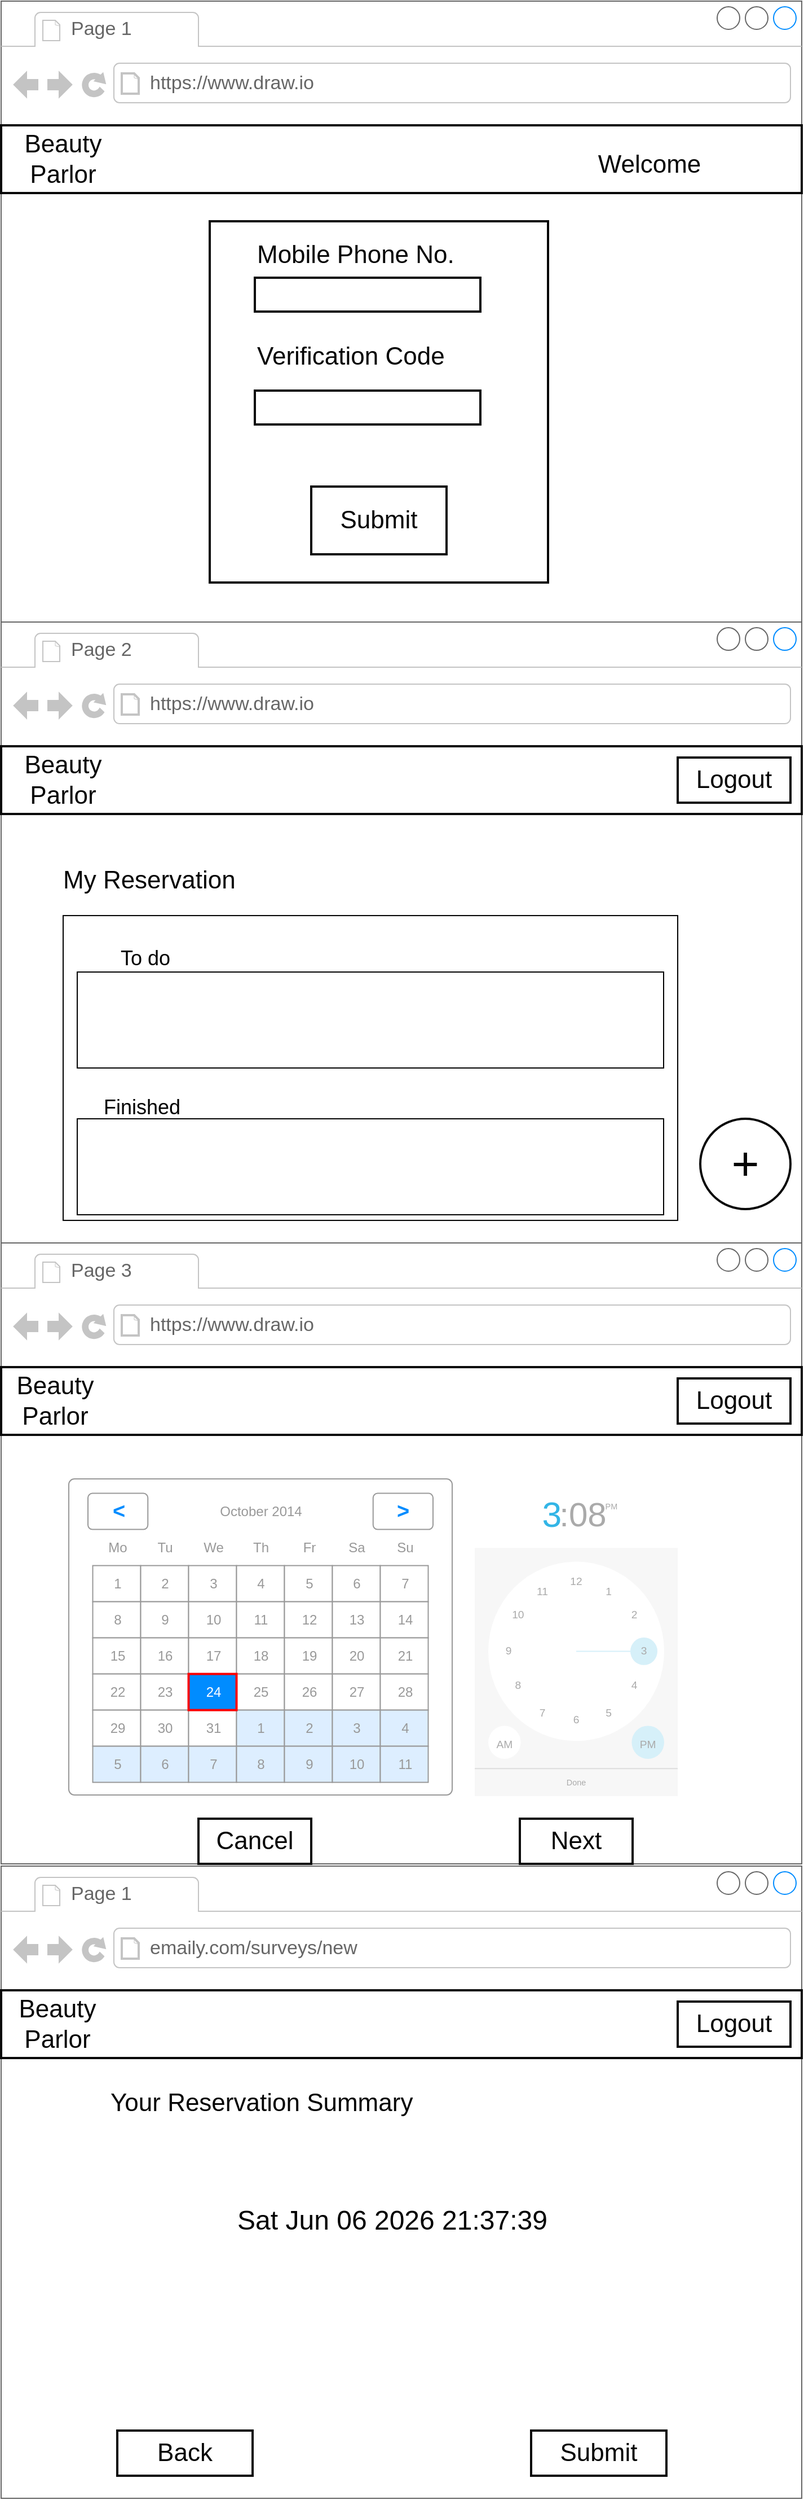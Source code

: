 <mxfile type="github" version="10.6.8"><diagram id="YGaYaiumgx0o_J-StWaK" name="Page-1"><mxGraphModel grid="1" dx="1169" dy="679" gridSize="10" guides="1" tooltips="1" connect="1" arrows="1" fold="1" page="1" pageScale="1" pageWidth="850" pageHeight="1100" math="0" shadow="0"><root><mxCell id="0"/><mxCell id="1" parent="0"/><mxCell id="_dM1EyocjRBQdSOQHi9r-1" value="" style="strokeWidth=1;shadow=0;dashed=0;align=center;html=1;shape=mxgraph.mockup.containers.browserWindow;rSize=0;fillColor=#ffffff;strokeColor=#666666;mainText=,;recursiveResize=0;rounded=0;fontSize=22;fontColor=#050505;" parent="1" vertex="1"><mxGeometry as="geometry" x="160" y="670.029" width="710" height="550"/></mxCell><mxCell id="_dM1EyocjRBQdSOQHi9r-2" value="Page 2" style="strokeWidth=1;shadow=0;dashed=0;align=center;html=1;shape=mxgraph.mockup.containers.anchor;fontSize=17;fontColor=#666666;align=left;" parent="_dM1EyocjRBQdSOQHi9r-1" vertex="1"><mxGeometry as="geometry" x="60" y="12" width="110" height="26"/></mxCell><mxCell id="_dM1EyocjRBQdSOQHi9r-3" value="https://www.draw.io" style="strokeWidth=1;shadow=0;dashed=0;align=center;html=1;shape=mxgraph.mockup.containers.anchor;rSize=0;fontSize=17;fontColor=#666666;align=left;" parent="_dM1EyocjRBQdSOQHi9r-1" vertex="1"><mxGeometry as="geometry" x="130" y="60" width="250" height="26"/></mxCell><mxCell id="_dM1EyocjRBQdSOQHi9r-4" value="My Reservation&lt;br&gt;" style="text;html=1;strokeColor=none;fillColor=none;align=left;verticalAlign=middle;whiteSpace=wrap;rounded=0;shadow=0;labelBackgroundColor=none;fontSize=22;fontColor=#050505;" parent="_dM1EyocjRBQdSOQHi9r-1" vertex="1"><mxGeometry as="geometry" x="52.5" y="219" width="175" height="20"/></mxCell><mxCell id="_dM1EyocjRBQdSOQHi9r-5" value="+" style="ellipse;whiteSpace=wrap;html=1;aspect=fixed;rounded=0;shadow=0;strokeColor=#080808;strokeWidth=2;fillColor=none;fontSize=42;fontColor=#050505;align=center;" parent="_dM1EyocjRBQdSOQHi9r-1" vertex="1"><mxGeometry as="geometry" x="620" y="440" width="80" height="80"/></mxCell><mxCell id="_dM1EyocjRBQdSOQHi9r-6" value="" style="rounded=0;whiteSpace=wrap;html=1;" parent="_dM1EyocjRBQdSOQHi9r-1" vertex="1"><mxGeometry as="geometry" x="55" y="260" width="545" height="270"/></mxCell><mxCell id="_dM1EyocjRBQdSOQHi9r-7" value="" style="rounded=0;whiteSpace=wrap;html=1;" parent="_dM1EyocjRBQdSOQHi9r-1" vertex="1"><mxGeometry as="geometry" x="67.5" y="310" width="520" height="85"/></mxCell><mxCell id="_dM1EyocjRBQdSOQHi9r-8" value="&lt;font style=&quot;font-size: 18px&quot;&gt;To do&lt;/font&gt;&lt;br&gt;" style="text;html=1;strokeColor=none;fillColor=none;align=center;verticalAlign=middle;whiteSpace=wrap;rounded=0;" parent="_dM1EyocjRBQdSOQHi9r-1" vertex="1"><mxGeometry as="geometry" x="67.5" y="287.5" width="120" height="20"/></mxCell><mxCell id="_dM1EyocjRBQdSOQHi9r-9" value="&lt;font style=&quot;font-size: 18px&quot;&gt;Finished&lt;/font&gt;&lt;br&gt;" style="text;html=1;strokeColor=none;fillColor=none;align=center;verticalAlign=middle;whiteSpace=wrap;rounded=0;" parent="_dM1EyocjRBQdSOQHi9r-1" vertex="1"><mxGeometry as="geometry" x="65" y="420" width="120" height="20"/></mxCell><mxCell id="_dM1EyocjRBQdSOQHi9r-10" value="" style="rounded=0;whiteSpace=wrap;html=1;" parent="_dM1EyocjRBQdSOQHi9r-1" vertex="1"><mxGeometry as="geometry" x="67.5" y="440" width="520" height="85"/></mxCell><mxCell id="_dM1EyocjRBQdSOQHi9r-11" value="" style="strokeWidth=1;shadow=0;dashed=0;align=center;html=1;shape=mxgraph.mockup.containers.browserWindow;rSize=0;fillColor=#ffffff;strokeColor=#666666;mainText=,;recursiveResize=0;rounded=0;fontSize=22;fontColor=#050505;" parent="1" vertex="1"><mxGeometry as="geometry" x="160" y="120" width="710" height="550"/></mxCell><mxCell id="_dM1EyocjRBQdSOQHi9r-12" value="Page 1" style="strokeWidth=1;shadow=0;dashed=0;align=center;html=1;shape=mxgraph.mockup.containers.anchor;fontSize=17;fontColor=#666666;align=left;" parent="_dM1EyocjRBQdSOQHi9r-11" vertex="1"><mxGeometry as="geometry" x="60" y="12" width="110" height="26"/></mxCell><mxCell id="_dM1EyocjRBQdSOQHi9r-13" value="https://www.draw.io" style="strokeWidth=1;shadow=0;dashed=0;align=center;html=1;shape=mxgraph.mockup.containers.anchor;rSize=0;fontSize=17;fontColor=#666666;align=left;" parent="_dM1EyocjRBQdSOQHi9r-11" vertex="1"><mxGeometry as="geometry" x="130" y="60" width="250" height="26"/></mxCell><mxCell id="_dM1EyocjRBQdSOQHi9r-14" value="" style="rounded=0;whiteSpace=wrap;html=1;shadow=0;labelBackgroundColor=none;strokeColor=#080808;strokeWidth=2;fillColor=#ffffff;fontSize=22;fontColor=#050505;align=left;" parent="_dM1EyocjRBQdSOQHi9r-11" vertex="1"><mxGeometry as="geometry" x="185" y="195" width="300" height="320"/></mxCell><mxCell id="_dM1EyocjRBQdSOQHi9r-15" value="Mobile Phone No." style="text;html=1;strokeColor=none;fillColor=none;align=left;verticalAlign=middle;whiteSpace=wrap;rounded=0;shadow=0;labelBackgroundColor=none;fontSize=22;fontColor=#050505;" parent="_dM1EyocjRBQdSOQHi9r-11" vertex="1"><mxGeometry as="geometry" x="225" y="215" width="205" height="20"/></mxCell><mxCell id="_dM1EyocjRBQdSOQHi9r-16" value="Verification Code&lt;br&gt;" style="text;html=1;strokeColor=none;fillColor=none;align=left;verticalAlign=middle;whiteSpace=wrap;rounded=0;shadow=0;labelBackgroundColor=none;fontSize=22;fontColor=#050505;" parent="_dM1EyocjRBQdSOQHi9r-11" vertex="1"><mxGeometry as="geometry" x="225" y="305" width="230" height="20"/></mxCell><mxCell id="_dM1EyocjRBQdSOQHi9r-17" value="" style="rounded=0;whiteSpace=wrap;html=1;shadow=0;labelBackgroundColor=none;strokeColor=#080808;strokeWidth=2;fillColor=#ffffff;fontSize=22;fontColor=#050505;align=left;" parent="_dM1EyocjRBQdSOQHi9r-11" vertex="1"><mxGeometry as="geometry" x="225" y="245" width="200" height="30"/></mxCell><mxCell id="_dM1EyocjRBQdSOQHi9r-18" value="" style="rounded=0;whiteSpace=wrap;html=1;shadow=0;labelBackgroundColor=none;strokeColor=#080808;strokeWidth=2;fillColor=#ffffff;fontSize=22;fontColor=#050505;align=left;" parent="_dM1EyocjRBQdSOQHi9r-11" vertex="1"><mxGeometry as="geometry" x="225" y="345" width="200" height="30"/></mxCell><mxCell id="_dM1EyocjRBQdSOQHi9r-19" value="Submit" style="rounded=0;whiteSpace=wrap;html=1;shadow=0;labelBackgroundColor=none;strokeColor=#080808;strokeWidth=2;fillColor=#ffffff;fontSize=22;fontColor=#050505;align=center;" parent="_dM1EyocjRBQdSOQHi9r-11" vertex="1"><mxGeometry as="geometry" x="275" y="430" width="120" height="60"/></mxCell><mxCell id="_dM1EyocjRBQdSOQHi9r-20" value="" style="rounded=0;whiteSpace=wrap;html=1;shadow=0;strokeColor=#080808;strokeWidth=2;fillColor=none;fontSize=22;fontColor=#050505;align=center;" parent="1" vertex="1"><mxGeometry as="geometry" x="160" y="230" width="710" height="60"/></mxCell><mxCell id="_dM1EyocjRBQdSOQHi9r-21" value="Welcome&lt;br&gt;" style="text;html=1;strokeColor=none;fillColor=none;align=center;verticalAlign=middle;whiteSpace=wrap;rounded=0;shadow=0;fontSize=22;fontColor=#050505;" parent="1" vertex="1"><mxGeometry as="geometry" x="650" y="255" width="170" height="20"/></mxCell><mxCell id="_dM1EyocjRBQdSOQHi9r-22" value="" style="rounded=0;whiteSpace=wrap;html=1;shadow=0;strokeColor=#080808;strokeWidth=2;fillColor=none;fontSize=22;fontColor=#050505;align=center;" parent="1" vertex="1"><mxGeometry as="geometry" x="160" y="780.029" width="710" height="60"/></mxCell><mxCell id="_dM1EyocjRBQdSOQHi9r-23" value="Beauty Parlor&lt;br&gt;" style="text;html=1;strokeColor=none;fillColor=none;align=center;verticalAlign=middle;whiteSpace=wrap;rounded=0;shadow=0;fontSize=22;fontColor=#050505;" parent="1" vertex="1"><mxGeometry as="geometry" x="170" y="800" width="90" height="20"/></mxCell><mxCell id="_dM1EyocjRBQdSOQHi9r-24" value="Logout" style="rounded=0;whiteSpace=wrap;html=1;shadow=0;strokeColor=#080808;strokeWidth=2;fillColor=none;fontSize=22;fontColor=#050505;align=center;" parent="1" vertex="1"><mxGeometry as="geometry" x="760" y="790.029" width="100" height="40"/></mxCell><mxCell id="_dM1EyocjRBQdSOQHi9r-25" value="" style="strokeWidth=1;shadow=0;dashed=0;align=center;html=1;shape=mxgraph.mockup.containers.browserWindow;rSize=0;fillColor=#ffffff;strokeColor=#666666;mainText=,;recursiveResize=0;rounded=0;fontSize=22;fontColor=#050505;" parent="1" vertex="1"><mxGeometry as="geometry" x="160" y="1220" width="710" height="550"/></mxCell><mxCell id="_dM1EyocjRBQdSOQHi9r-26" value="Page 3" style="strokeWidth=1;shadow=0;dashed=0;align=center;html=1;shape=mxgraph.mockup.containers.anchor;fontSize=17;fontColor=#666666;align=left;" parent="_dM1EyocjRBQdSOQHi9r-25" vertex="1"><mxGeometry as="geometry" x="60" y="12" width="110" height="26"/></mxCell><mxCell id="_dM1EyocjRBQdSOQHi9r-27" value="https://www.draw.io" style="strokeWidth=1;shadow=0;dashed=0;align=center;html=1;shape=mxgraph.mockup.containers.anchor;rSize=0;fontSize=17;fontColor=#666666;align=left;" parent="_dM1EyocjRBQdSOQHi9r-25" vertex="1"><mxGeometry as="geometry" x="130" y="60" width="250" height="26"/></mxCell><mxCell id="_dM1EyocjRBQdSOQHi9r-28" value="" style="strokeWidth=1;shadow=0;dashed=0;align=center;html=1;shape=mxgraph.mockup.forms.rrect;rSize=5;strokeColor=#999999;fillColor=#ffffff;" parent="_dM1EyocjRBQdSOQHi9r-25" vertex="1"><mxGeometry as="geometry" x="60" y="209" width="340" height="280"/></mxCell><mxCell id="_dM1EyocjRBQdSOQHi9r-29" value="October 2014" style="strokeWidth=1;shadow=0;dashed=0;align=center;html=1;shape=mxgraph.mockup.forms.anchor;fontColor=#999999;" parent="_dM1EyocjRBQdSOQHi9r-28" vertex="1"><mxGeometry as="geometry" x="63.75" y="12.8" width="212.5" height="32.0"/></mxCell><mxCell id="_dM1EyocjRBQdSOQHi9r-30" value="&lt;" style="strokeWidth=1;shadow=0;dashed=0;align=center;html=1;shape=mxgraph.mockup.forms.rrect;rSize=4;strokeColor=#999999;fontColor=#008cff;fontSize=19;fontStyle=1;" parent="_dM1EyocjRBQdSOQHi9r-28" vertex="1"><mxGeometry as="geometry" x="17" y="12.8" width="53.125" height="32.0"/></mxCell><mxCell id="_dM1EyocjRBQdSOQHi9r-31" value="&gt;" style="strokeWidth=1;shadow=0;dashed=0;align=center;html=1;shape=mxgraph.mockup.forms.rrect;rSize=4;strokeColor=#999999;fontColor=#008cff;fontSize=19;fontStyle=1;" parent="_dM1EyocjRBQdSOQHi9r-28" vertex="1"><mxGeometry as="geometry" x="269.875" y="12.8" width="53.125" height="32.0"/></mxCell><mxCell id="_dM1EyocjRBQdSOQHi9r-32" value="Mo" style="strokeWidth=1;shadow=0;dashed=0;align=center;html=1;shape=mxgraph.mockup.forms.anchor;fontColor=#999999;" parent="_dM1EyocjRBQdSOQHi9r-28" vertex="1"><mxGeometry as="geometry" x="21.25" y="44.8" width="42.5" height="32.0"/></mxCell><mxCell id="_dM1EyocjRBQdSOQHi9r-33" value="Tu" style="strokeWidth=1;shadow=0;dashed=0;align=center;html=1;shape=mxgraph.mockup.forms.anchor;fontColor=#999999;" parent="_dM1EyocjRBQdSOQHi9r-28" vertex="1"><mxGeometry as="geometry" x="63.75" y="44.8" width="42.5" height="32.0"/></mxCell><mxCell id="_dM1EyocjRBQdSOQHi9r-34" value="We" style="strokeWidth=1;shadow=0;dashed=0;align=center;html=1;shape=mxgraph.mockup.forms.anchor;fontColor=#999999;" parent="_dM1EyocjRBQdSOQHi9r-28" vertex="1"><mxGeometry as="geometry" x="106.25" y="44.8" width="42.5" height="32.0"/></mxCell><mxCell id="_dM1EyocjRBQdSOQHi9r-35" value="Th" style="strokeWidth=1;shadow=0;dashed=0;align=center;html=1;shape=mxgraph.mockup.forms.anchor;fontColor=#999999;" parent="_dM1EyocjRBQdSOQHi9r-28" vertex="1"><mxGeometry as="geometry" x="148.75" y="44.8" width="42.5" height="32.0"/></mxCell><mxCell id="_dM1EyocjRBQdSOQHi9r-36" value="Fr" style="strokeWidth=1;shadow=0;dashed=0;align=center;html=1;shape=mxgraph.mockup.forms.anchor;fontColor=#999999;" parent="_dM1EyocjRBQdSOQHi9r-28" vertex="1"><mxGeometry as="geometry" x="191.25" y="44.8" width="42.5" height="32.0"/></mxCell><mxCell id="_dM1EyocjRBQdSOQHi9r-37" value="Sa" style="strokeWidth=1;shadow=0;dashed=0;align=center;html=1;shape=mxgraph.mockup.forms.anchor;fontColor=#999999;" parent="_dM1EyocjRBQdSOQHi9r-28" vertex="1"><mxGeometry as="geometry" x="233.75" y="44.8" width="42.5" height="32.0"/></mxCell><mxCell id="_dM1EyocjRBQdSOQHi9r-38" value="Su" style="strokeWidth=1;shadow=0;dashed=0;align=center;html=1;shape=mxgraph.mockup.forms.anchor;fontColor=#999999;" parent="_dM1EyocjRBQdSOQHi9r-28" vertex="1"><mxGeometry as="geometry" x="276.25" y="44.8" width="42.5" height="32.0"/></mxCell><mxCell id="_dM1EyocjRBQdSOQHi9r-39" value="1" style="strokeWidth=1;shadow=0;dashed=0;align=center;html=1;shape=mxgraph.mockup.forms.rrect;rSize=0;strokeColor=#999999;fontColor=#999999;" parent="_dM1EyocjRBQdSOQHi9r-28" vertex="1"><mxGeometry as="geometry" x="21.25" y="76.8" width="42.5" height="32.0"/></mxCell><mxCell id="_dM1EyocjRBQdSOQHi9r-40" value="2" style="strokeWidth=1;shadow=0;dashed=0;align=center;html=1;shape=mxgraph.mockup.forms.rrect;rSize=0;strokeColor=#999999;fontColor=#999999;" parent="_dM1EyocjRBQdSOQHi9r-28" vertex="1"><mxGeometry as="geometry" x="63.75" y="76.8" width="42.5" height="32.0"/></mxCell><mxCell id="_dM1EyocjRBQdSOQHi9r-41" value="3" style="strokeWidth=1;shadow=0;dashed=0;align=center;html=1;shape=mxgraph.mockup.forms.rrect;rSize=0;strokeColor=#999999;fontColor=#999999;" parent="_dM1EyocjRBQdSOQHi9r-28" vertex="1"><mxGeometry as="geometry" x="106.25" y="76.8" width="42.5" height="32.0"/></mxCell><mxCell id="_dM1EyocjRBQdSOQHi9r-42" value="4" style="strokeWidth=1;shadow=0;dashed=0;align=center;html=1;shape=mxgraph.mockup.forms.rrect;rSize=0;strokeColor=#999999;fontColor=#999999;" parent="_dM1EyocjRBQdSOQHi9r-28" vertex="1"><mxGeometry as="geometry" x="148.75" y="76.8" width="42.5" height="32.0"/></mxCell><mxCell id="_dM1EyocjRBQdSOQHi9r-43" value="5" style="strokeWidth=1;shadow=0;dashed=0;align=center;html=1;shape=mxgraph.mockup.forms.rrect;rSize=0;strokeColor=#999999;fontColor=#999999;" parent="_dM1EyocjRBQdSOQHi9r-28" vertex="1"><mxGeometry as="geometry" x="191.25" y="76.8" width="42.5" height="32.0"/></mxCell><mxCell id="_dM1EyocjRBQdSOQHi9r-44" value="6" style="strokeWidth=1;shadow=0;dashed=0;align=center;html=1;shape=mxgraph.mockup.forms.rrect;rSize=0;strokeColor=#999999;fontColor=#999999;" parent="_dM1EyocjRBQdSOQHi9r-28" vertex="1"><mxGeometry as="geometry" x="233.75" y="76.8" width="42.5" height="32.0"/></mxCell><mxCell id="_dM1EyocjRBQdSOQHi9r-45" value="7" style="strokeWidth=1;shadow=0;dashed=0;align=center;html=1;shape=mxgraph.mockup.forms.rrect;rSize=0;strokeColor=#999999;fontColor=#999999;" parent="_dM1EyocjRBQdSOQHi9r-28" vertex="1"><mxGeometry as="geometry" x="276.25" y="76.8" width="42.5" height="32.0"/></mxCell><mxCell id="_dM1EyocjRBQdSOQHi9r-46" value="8" style="strokeWidth=1;shadow=0;dashed=0;align=center;html=1;shape=mxgraph.mockup.forms.rrect;rSize=0;strokeColor=#999999;fontColor=#999999;" parent="_dM1EyocjRBQdSOQHi9r-28" vertex="1"><mxGeometry as="geometry" x="21.25" y="108.8" width="42.5" height="32.0"/></mxCell><mxCell id="_dM1EyocjRBQdSOQHi9r-47" value="9" style="strokeWidth=1;shadow=0;dashed=0;align=center;html=1;shape=mxgraph.mockup.forms.rrect;rSize=0;strokeColor=#999999;fontColor=#999999;" parent="_dM1EyocjRBQdSOQHi9r-28" vertex="1"><mxGeometry as="geometry" x="63.75" y="108.8" width="42.5" height="32.0"/></mxCell><mxCell id="_dM1EyocjRBQdSOQHi9r-48" value="10" style="strokeWidth=1;shadow=0;dashed=0;align=center;html=1;shape=mxgraph.mockup.forms.rrect;rSize=0;strokeColor=#999999;fontColor=#999999;" parent="_dM1EyocjRBQdSOQHi9r-28" vertex="1"><mxGeometry as="geometry" x="106.25" y="108.8" width="42.5" height="32.0"/></mxCell><mxCell id="_dM1EyocjRBQdSOQHi9r-49" value="11" style="strokeWidth=1;shadow=0;dashed=0;align=center;html=1;shape=mxgraph.mockup.forms.rrect;rSize=0;strokeColor=#999999;fontColor=#999999;" parent="_dM1EyocjRBQdSOQHi9r-28" vertex="1"><mxGeometry as="geometry" x="148.75" y="108.8" width="42.5" height="32.0"/></mxCell><mxCell id="_dM1EyocjRBQdSOQHi9r-50" value="12" style="strokeWidth=1;shadow=0;dashed=0;align=center;html=1;shape=mxgraph.mockup.forms.rrect;rSize=0;strokeColor=#999999;fontColor=#999999;" parent="_dM1EyocjRBQdSOQHi9r-28" vertex="1"><mxGeometry as="geometry" x="191.25" y="108.8" width="42.5" height="32.0"/></mxCell><mxCell id="_dM1EyocjRBQdSOQHi9r-51" value="13" style="strokeWidth=1;shadow=0;dashed=0;align=center;html=1;shape=mxgraph.mockup.forms.rrect;rSize=0;strokeColor=#999999;fontColor=#999999;" parent="_dM1EyocjRBQdSOQHi9r-28" vertex="1"><mxGeometry as="geometry" x="233.75" y="108.8" width="42.5" height="32.0"/></mxCell><mxCell id="_dM1EyocjRBQdSOQHi9r-52" value="14" style="strokeWidth=1;shadow=0;dashed=0;align=center;html=1;shape=mxgraph.mockup.forms.rrect;rSize=0;strokeColor=#999999;fontColor=#999999;" parent="_dM1EyocjRBQdSOQHi9r-28" vertex="1"><mxGeometry as="geometry" x="276.25" y="108.8" width="42.5" height="32.0"/></mxCell><mxCell id="_dM1EyocjRBQdSOQHi9r-53" value="15" style="strokeWidth=1;shadow=0;dashed=0;align=center;html=1;shape=mxgraph.mockup.forms.rrect;rSize=0;strokeColor=#999999;fontColor=#999999;" parent="_dM1EyocjRBQdSOQHi9r-28" vertex="1"><mxGeometry as="geometry" x="21.25" y="140.8" width="42.5" height="32.0"/></mxCell><mxCell id="_dM1EyocjRBQdSOQHi9r-54" value="16" style="strokeWidth=1;shadow=0;dashed=0;align=center;html=1;shape=mxgraph.mockup.forms.rrect;rSize=0;strokeColor=#999999;fontColor=#999999;" parent="_dM1EyocjRBQdSOQHi9r-28" vertex="1"><mxGeometry as="geometry" x="63.75" y="140.8" width="42.5" height="32.0"/></mxCell><mxCell id="_dM1EyocjRBQdSOQHi9r-55" value="17" style="strokeWidth=1;shadow=0;dashed=0;align=center;html=1;shape=mxgraph.mockup.forms.rrect;rSize=0;strokeColor=#999999;fontColor=#999999;" parent="_dM1EyocjRBQdSOQHi9r-28" vertex="1"><mxGeometry as="geometry" x="106.25" y="140.8" width="42.5" height="32.0"/></mxCell><mxCell id="_dM1EyocjRBQdSOQHi9r-56" value="18" style="strokeWidth=1;shadow=0;dashed=0;align=center;html=1;shape=mxgraph.mockup.forms.rrect;rSize=0;strokeColor=#999999;fontColor=#999999;" parent="_dM1EyocjRBQdSOQHi9r-28" vertex="1"><mxGeometry as="geometry" x="148.75" y="140.8" width="42.5" height="32.0"/></mxCell><mxCell id="_dM1EyocjRBQdSOQHi9r-57" value="19" style="strokeWidth=1;shadow=0;dashed=0;align=center;html=1;shape=mxgraph.mockup.forms.rrect;rSize=0;strokeColor=#999999;fontColor=#999999;" parent="_dM1EyocjRBQdSOQHi9r-28" vertex="1"><mxGeometry as="geometry" x="191.25" y="140.8" width="42.5" height="32.0"/></mxCell><mxCell id="_dM1EyocjRBQdSOQHi9r-58" value="20" style="strokeWidth=1;shadow=0;dashed=0;align=center;html=1;shape=mxgraph.mockup.forms.rrect;rSize=0;strokeColor=#999999;fontColor=#999999;" parent="_dM1EyocjRBQdSOQHi9r-28" vertex="1"><mxGeometry as="geometry" x="233.75" y="140.8" width="42.5" height="32.0"/></mxCell><mxCell id="_dM1EyocjRBQdSOQHi9r-59" value="21" style="strokeWidth=1;shadow=0;dashed=0;align=center;html=1;shape=mxgraph.mockup.forms.rrect;rSize=0;strokeColor=#999999;fontColor=#999999;" parent="_dM1EyocjRBQdSOQHi9r-28" vertex="1"><mxGeometry as="geometry" x="276.25" y="140.8" width="42.5" height="32.0"/></mxCell><mxCell id="_dM1EyocjRBQdSOQHi9r-60" value="22" style="strokeWidth=1;shadow=0;dashed=0;align=center;html=1;shape=mxgraph.mockup.forms.rrect;rSize=0;strokeColor=#999999;fontColor=#999999;" parent="_dM1EyocjRBQdSOQHi9r-28" vertex="1"><mxGeometry as="geometry" x="21.25" y="172.8" width="42.5" height="32.0"/></mxCell><mxCell id="_dM1EyocjRBQdSOQHi9r-61" value="23" style="strokeWidth=1;shadow=0;dashed=0;align=center;html=1;shape=mxgraph.mockup.forms.rrect;rSize=0;strokeColor=#999999;fontColor=#999999;" parent="_dM1EyocjRBQdSOQHi9r-28" vertex="1"><mxGeometry as="geometry" x="63.75" y="172.8" width="42.5" height="32.0"/></mxCell><mxCell id="_dM1EyocjRBQdSOQHi9r-62" value="25" style="strokeWidth=1;shadow=0;dashed=0;align=center;html=1;shape=mxgraph.mockup.forms.rrect;rSize=0;strokeColor=#999999;fontColor=#999999;" parent="_dM1EyocjRBQdSOQHi9r-28" vertex="1"><mxGeometry as="geometry" x="148.75" y="172.8" width="42.5" height="32.0"/></mxCell><mxCell id="_dM1EyocjRBQdSOQHi9r-63" value="26" style="strokeWidth=1;shadow=0;dashed=0;align=center;html=1;shape=mxgraph.mockup.forms.rrect;rSize=0;strokeColor=#999999;fontColor=#999999;" parent="_dM1EyocjRBQdSOQHi9r-28" vertex="1"><mxGeometry as="geometry" x="191.25" y="172.8" width="42.5" height="32.0"/></mxCell><mxCell id="_dM1EyocjRBQdSOQHi9r-64" value="27" style="strokeWidth=1;shadow=0;dashed=0;align=center;html=1;shape=mxgraph.mockup.forms.rrect;rSize=0;strokeColor=#999999;fontColor=#999999;" parent="_dM1EyocjRBQdSOQHi9r-28" vertex="1"><mxGeometry as="geometry" x="233.75" y="172.8" width="42.5" height="32.0"/></mxCell><mxCell id="_dM1EyocjRBQdSOQHi9r-65" value="28" style="strokeWidth=1;shadow=0;dashed=0;align=center;html=1;shape=mxgraph.mockup.forms.rrect;rSize=0;strokeColor=#999999;fontColor=#999999;" parent="_dM1EyocjRBQdSOQHi9r-28" vertex="1"><mxGeometry as="geometry" x="276.25" y="172.8" width="42.5" height="32.0"/></mxCell><mxCell id="_dM1EyocjRBQdSOQHi9r-66" value="29" style="strokeWidth=1;shadow=0;dashed=0;align=center;html=1;shape=mxgraph.mockup.forms.rrect;rSize=0;strokeColor=#999999;fontColor=#999999;" parent="_dM1EyocjRBQdSOQHi9r-28" vertex="1"><mxGeometry as="geometry" x="21.25" y="204.8" width="42.5" height="32.0"/></mxCell><mxCell id="_dM1EyocjRBQdSOQHi9r-67" value="30" style="strokeWidth=1;shadow=0;dashed=0;align=center;html=1;shape=mxgraph.mockup.forms.rrect;rSize=0;strokeColor=#999999;fontColor=#999999;" parent="_dM1EyocjRBQdSOQHi9r-28" vertex="1"><mxGeometry as="geometry" x="63.75" y="204.8" width="42.5" height="32.0"/></mxCell><mxCell id="_dM1EyocjRBQdSOQHi9r-68" value="31" style="strokeWidth=1;shadow=0;dashed=0;align=center;html=1;shape=mxgraph.mockup.forms.rrect;rSize=0;strokeColor=#999999;fontColor=#999999;" parent="_dM1EyocjRBQdSOQHi9r-28" vertex="1"><mxGeometry as="geometry" x="106.25" y="204.8" width="42.5" height="32.0"/></mxCell><mxCell id="_dM1EyocjRBQdSOQHi9r-69" value="1" style="strokeWidth=1;shadow=0;dashed=0;align=center;html=1;shape=mxgraph.mockup.forms.rrect;rSize=0;strokeColor=#999999;fontColor=#999999;fillColor=#ddeeff;" parent="_dM1EyocjRBQdSOQHi9r-28" vertex="1"><mxGeometry as="geometry" x="148.75" y="204.8" width="42.5" height="32.0"/></mxCell><mxCell id="_dM1EyocjRBQdSOQHi9r-70" value="2" style="strokeWidth=1;shadow=0;dashed=0;align=center;html=1;shape=mxgraph.mockup.forms.rrect;rSize=0;strokeColor=#999999;fontColor=#999999;fillColor=#ddeeff;" parent="_dM1EyocjRBQdSOQHi9r-28" vertex="1"><mxGeometry as="geometry" x="191.25" y="204.8" width="42.5" height="32.0"/></mxCell><mxCell id="_dM1EyocjRBQdSOQHi9r-71" value="3" style="strokeWidth=1;shadow=0;dashed=0;align=center;html=1;shape=mxgraph.mockup.forms.rrect;rSize=0;strokeColor=#999999;fontColor=#999999;fillColor=#ddeeff;" parent="_dM1EyocjRBQdSOQHi9r-28" vertex="1"><mxGeometry as="geometry" x="233.75" y="204.8" width="42.5" height="32.0"/></mxCell><mxCell id="_dM1EyocjRBQdSOQHi9r-72" value="4" style="strokeWidth=1;shadow=0;dashed=0;align=center;html=1;shape=mxgraph.mockup.forms.rrect;rSize=0;strokeColor=#999999;fontColor=#999999;fillColor=#ddeeff;" parent="_dM1EyocjRBQdSOQHi9r-28" vertex="1"><mxGeometry as="geometry" x="276.25" y="204.8" width="42.5" height="32.0"/></mxCell><mxCell id="_dM1EyocjRBQdSOQHi9r-73" value="5" style="strokeWidth=1;shadow=0;dashed=0;align=center;html=1;shape=mxgraph.mockup.forms.rrect;rSize=0;strokeColor=#999999;fontColor=#999999;fillColor=#ddeeff;" parent="_dM1EyocjRBQdSOQHi9r-28" vertex="1"><mxGeometry as="geometry" x="21.25" y="236.8" width="42.5" height="32.0"/></mxCell><mxCell id="_dM1EyocjRBQdSOQHi9r-74" value="6" style="strokeWidth=1;shadow=0;dashed=0;align=center;html=1;shape=mxgraph.mockup.forms.rrect;rSize=0;strokeColor=#999999;fontColor=#999999;fillColor=#ddeeff;" parent="_dM1EyocjRBQdSOQHi9r-28" vertex="1"><mxGeometry as="geometry" x="63.75" y="236.8" width="42.5" height="32.0"/></mxCell><mxCell id="_dM1EyocjRBQdSOQHi9r-75" value="7" style="strokeWidth=1;shadow=0;dashed=0;align=center;html=1;shape=mxgraph.mockup.forms.rrect;rSize=0;strokeColor=#999999;fontColor=#999999;fillColor=#ddeeff;" parent="_dM1EyocjRBQdSOQHi9r-28" vertex="1"><mxGeometry as="geometry" x="106.25" y="236.8" width="42.5" height="32.0"/></mxCell><mxCell id="_dM1EyocjRBQdSOQHi9r-76" value="8" style="strokeWidth=1;shadow=0;dashed=0;align=center;html=1;shape=mxgraph.mockup.forms.rrect;rSize=0;strokeColor=#999999;fontColor=#999999;fillColor=#ddeeff;" parent="_dM1EyocjRBQdSOQHi9r-28" vertex="1"><mxGeometry as="geometry" x="148.75" y="236.8" width="42.5" height="32.0"/></mxCell><mxCell id="_dM1EyocjRBQdSOQHi9r-77" value="9" style="strokeWidth=1;shadow=0;dashed=0;align=center;html=1;shape=mxgraph.mockup.forms.rrect;rSize=0;strokeColor=#999999;fontColor=#999999;fillColor=#ddeeff;" parent="_dM1EyocjRBQdSOQHi9r-28" vertex="1"><mxGeometry as="geometry" x="191.25" y="236.8" width="42.5" height="32.0"/></mxCell><mxCell id="_dM1EyocjRBQdSOQHi9r-78" value="10" style="strokeWidth=1;shadow=0;dashed=0;align=center;html=1;shape=mxgraph.mockup.forms.rrect;rSize=0;strokeColor=#999999;fontColor=#999999;fillColor=#ddeeff;" parent="_dM1EyocjRBQdSOQHi9r-28" vertex="1"><mxGeometry as="geometry" x="233.75" y="236.8" width="42.5" height="32.0"/></mxCell><mxCell id="_dM1EyocjRBQdSOQHi9r-79" value="11" style="strokeWidth=1;shadow=0;dashed=0;align=center;html=1;shape=mxgraph.mockup.forms.rrect;rSize=0;strokeColor=#999999;fontColor=#999999;fillColor=#ddeeff;" parent="_dM1EyocjRBQdSOQHi9r-28" vertex="1"><mxGeometry as="geometry" x="276.25" y="236.8" width="42.5" height="32.0"/></mxCell><mxCell id="_dM1EyocjRBQdSOQHi9r-80" value="24" style="strokeWidth=1;shadow=0;dashed=0;align=center;html=1;shape=mxgraph.mockup.forms.rrect;rSize=0;strokeColor=#ff0000;fontColor=#ffffff;strokeWidth=2;fillColor=#008cff;" parent="_dM1EyocjRBQdSOQHi9r-28" vertex="1"><mxGeometry as="geometry" x="106.25" y="172.8" width="42.5" height="32.0"/></mxCell><mxCell id="_dM1EyocjRBQdSOQHi9r-81" value="Cancel&lt;br&gt;" style="rounded=0;whiteSpace=wrap;html=1;shadow=0;strokeColor=#080808;strokeWidth=2;fillColor=none;fontSize=22;fontColor=#050505;align=center;" parent="_dM1EyocjRBQdSOQHi9r-25" vertex="1"><mxGeometry as="geometry" x="175" y="510" width="100" height="40"/></mxCell><mxCell id="2P-syaqbUdocnklK18YT-1" value="Next&lt;br&gt;" style="rounded=0;whiteSpace=wrap;html=1;shadow=0;strokeColor=#080808;strokeWidth=2;fillColor=none;fontSize=22;fontColor=#050505;align=center;" parent="_dM1EyocjRBQdSOQHi9r-25" vertex="1"><mxGeometry as="geometry" x="460" y="510" width="100" height="40"/></mxCell><mxCell id="2P-syaqbUdocnklK18YT-3" value="" style="verticalLabelPosition=bottom;verticalAlign=top;html=1;shadow=0;dashed=0;strokeWidth=1;shape=mxgraph.android.time_picker;" parent="_dM1EyocjRBQdSOQHi9r-25" vertex="1"><mxGeometry as="geometry" x="420" y="209" width="180" height="281"/></mxCell><mxCell id="_dM1EyocjRBQdSOQHi9r-82" value="" style="rounded=0;whiteSpace=wrap;html=1;shadow=0;strokeColor=#080808;strokeWidth=2;fillColor=none;fontSize=22;fontColor=#050505;align=center;" parent="1" vertex="1"><mxGeometry as="geometry" x="160" y="1330" width="710" height="60"/></mxCell><mxCell id="_dM1EyocjRBQdSOQHi9r-84" value="Logout" style="rounded=0;whiteSpace=wrap;html=1;shadow=0;strokeColor=#080808;strokeWidth=2;fillColor=none;fontSize=22;fontColor=#050505;align=center;" parent="1" vertex="1"><mxGeometry as="geometry" x="760" y="1340" width="100" height="40"/></mxCell><mxCell id="_dM1EyocjRBQdSOQHi9r-85" value="Beauty Parlor&lt;br&gt;" style="text;html=1;strokeColor=none;fillColor=none;align=center;verticalAlign=middle;whiteSpace=wrap;rounded=0;shadow=0;fontSize=22;fontColor=#050505;" parent="1" vertex="1"><mxGeometry as="geometry" x="160" y="250" width="110" height="20"/></mxCell><mxCell id="1Hm9ibRcfxlS3YvG6zms-1" value="" style="strokeWidth=1;shadow=0;dashed=0;align=center;html=1;shape=mxgraph.mockup.containers.browserWindow;rSize=0;fillColor=#ffffff;strokeColor=#666666;mainText=,;recursiveResize=0;rounded=0;fontSize=22;fontColor=#050505;" parent="1" vertex="1"><mxGeometry as="geometry" x="160" y="1772" width="710" height="560"/></mxCell><mxCell id="1Hm9ibRcfxlS3YvG6zms-2" value="Page 1" style="strokeWidth=1;shadow=0;dashed=0;align=center;html=1;shape=mxgraph.mockup.containers.anchor;fontSize=17;fontColor=#666666;align=left;" parent="1Hm9ibRcfxlS3YvG6zms-1" vertex="1"><mxGeometry as="geometry" x="60" y="12" width="110" height="26"/></mxCell><mxCell id="1Hm9ibRcfxlS3YvG6zms-3" value="emaily.com/surveys/new" style="strokeWidth=1;shadow=0;dashed=0;align=center;html=1;shape=mxgraph.mockup.containers.anchor;rSize=0;fontSize=17;fontColor=#666666;align=left;" parent="1Hm9ibRcfxlS3YvG6zms-1" vertex="1"><mxGeometry as="geometry" x="130" y="60" width="250" height="26"/></mxCell><mxCell id="1Hm9ibRcfxlS3YvG6zms-4" value="Your Reservation Summary&lt;br&gt;" style="text;html=1;strokeColor=none;fillColor=none;align=left;verticalAlign=middle;whiteSpace=wrap;rounded=0;shadow=0;fontSize=22;fontColor=#050505;" parent="1Hm9ibRcfxlS3YvG6zms-1" vertex="1"><mxGeometry as="geometry" x="95" y="200" width="345" height="20"/></mxCell><mxCell id="1Hm9ibRcfxlS3YvG6zms-8" value="Back" style="rounded=0;whiteSpace=wrap;html=1;shadow=0;strokeColor=#080808;strokeWidth=2;fillColor=none;fontSize=22;fontColor=#050505;align=center;" parent="1Hm9ibRcfxlS3YvG6zms-1" vertex="1"><mxGeometry as="geometry" x="103" y="500" width="120" height="40"/></mxCell><mxCell id="1Hm9ibRcfxlS3YvG6zms-9" value="Submit" style="rounded=0;whiteSpace=wrap;html=1;shadow=0;strokeColor=#080808;strokeWidth=2;fillColor=none;fontSize=22;fontColor=#050505;align=center;" parent="1Hm9ibRcfxlS3YvG6zms-1" vertex="1"><mxGeometry as="geometry" x="470" y="500" width="120" height="40"/></mxCell><UserObject id="1Hm9ibRcfxlS3YvG6zms-20" label="&lt;font style=&quot;font-size: 24px&quot;&gt;%date{ddd mmm dd yyyy HH:MM:ss}%&lt;/font&gt;" placeholders="1"><mxCell style="text;html=1;strokeColor=none;fillColor=none;align=center;verticalAlign=middle;whiteSpace=wrap;overflow=hidden;" parent="1Hm9ibRcfxlS3YvG6zms-1" vertex="1"><mxGeometry as="geometry" x="113" y="288" width="468" height="52"/></mxCell></UserObject><mxCell id="1Hm9ibRcfxlS3YvG6zms-14" value="" style="rounded=0;whiteSpace=wrap;html=1;shadow=0;strokeColor=#080808;strokeWidth=2;fillColor=none;fontSize=22;fontColor=#050505;align=center;" parent="1" vertex="1"><mxGeometry as="geometry" x="160" y="1882" width="710" height="60"/></mxCell><mxCell id="1Hm9ibRcfxlS3YvG6zms-15" value="Beauty Parlor&lt;br&gt;" style="text;html=1;strokeColor=none;fillColor=none;align=center;verticalAlign=middle;whiteSpace=wrap;rounded=0;shadow=0;fontSize=22;fontColor=#050505;" parent="1" vertex="1"><mxGeometry as="geometry" x="190" y="1902" width="40" height="20"/></mxCell><mxCell id="1Hm9ibRcfxlS3YvG6zms-16" value="Logout" style="rounded=0;whiteSpace=wrap;html=1;shadow=0;strokeColor=#080808;strokeWidth=2;fillColor=none;fontSize=22;fontColor=#050505;align=center;" parent="1" vertex="1"><mxGeometry as="geometry" x="760" y="1892" width="100" height="40"/></mxCell><mxCell id="1Hm9ibRcfxlS3YvG6zms-19" value="Beauty Parlor&lt;br&gt;" style="text;html=1;strokeColor=none;fillColor=none;align=center;verticalAlign=middle;whiteSpace=wrap;rounded=0;shadow=0;fontSize=22;fontColor=#050505;" parent="1" vertex="1"><mxGeometry as="geometry" x="187.5" y="1350" width="40" height="20"/></mxCell></root></mxGraphModel></diagram><diagram id="TG-iybIcY7GxYj0Ym6Uk" name="Page-2"><mxGraphModel grid="1" dx="994" dy="577" gridSize="10" guides="1" tooltips="1" connect="1" arrows="1" fold="1" page="1" pageScale="1" pageWidth="850" pageHeight="1100" math="0" shadow="0"><root><mxCell id="iOoYtzngfJ0rY8YrQZXk-0"/><mxCell id="iOoYtzngfJ0rY8YrQZXk-1" parent="iOoYtzngfJ0rY8YrQZXk-0"/><mxCell id="yj7uNsvF17a09f8VWMsK-0" value="" style="edgeStyle=orthogonalEdgeStyle;rounded=0;html=1;jettySize=auto;orthogonalLoop=1;strokeWidth=3;fontSize=22;fontColor=#050505;" parent="iOoYtzngfJ0rY8YrQZXk-1" source="yj7uNsvF17a09f8VWMsK-1" edge="1"><mxGeometry as="geometry" relative="1"><mxPoint as="targetPoint" x="229" y="135.5"/></mxGeometry></mxCell><mxCell id="yj7uNsvF17a09f8VWMsK-1" value="User signs up via Mobile Phone No." style="rounded=0;whiteSpace=wrap;html=1;shadow=0;strokeColor=#080808;strokeWidth=2;fillColor=none;fontSize=22;fontColor=#050505;align=center;" parent="iOoYtzngfJ0rY8YrQZXk-1" vertex="1"><mxGeometry as="geometry" x="128.5" y="42.5" width="200" height="60"/></mxCell><mxCell id="yj7uNsvF17a09f8VWMsK-4" value="" style="edgeStyle=orthogonalEdgeStyle;rounded=0;html=1;jettySize=auto;orthogonalLoop=1;strokeWidth=3;fontSize=22;fontColor=#050505;" target="yj7uNsvF17a09f8VWMsK-7" parent="iOoYtzngfJ0rY8YrQZXk-1" source="yj7uNsvF17a09f8VWMsK-5" edge="1"><mxGeometry as="geometry" relative="1"/></mxCell><mxCell id="yj7uNsvF17a09f8VWMsK-5" value="User creates a new 'Reservation'" style="rounded=0;whiteSpace=wrap;html=1;shadow=0;strokeColor=#080808;strokeWidth=2;fillColor=none;fontSize=22;fontColor=#050505;align=center;" parent="iOoYtzngfJ0rY8YrQZXk-1" vertex="1"><mxGeometry as="geometry" x="128.5" y="228.5" width="200" height="60"/></mxCell><mxCell id="yj7uNsvF17a09f8VWMsK-6" value="" style="edgeStyle=orthogonalEdgeStyle;rounded=0;html=1;jettySize=auto;orthogonalLoop=1;strokeWidth=3;fontSize=22;fontColor=#050505;" target="yj7uNsvF17a09f8VWMsK-9" parent="iOoYtzngfJ0rY8YrQZXk-1" source="yj7uNsvF17a09f8VWMsK-7" edge="1"><mxGeometry as="geometry" relative="1"/></mxCell><mxCell id="yj7uNsvF17a09f8VWMsK-7" value="" style="rounded=0;whiteSpace=wrap;html=1;shadow=0;strokeColor=#080808;strokeWidth=2;fillColor=none;fontSize=22;fontColor=#050505;align=center;" parent="iOoYtzngfJ0rY8YrQZXk-1" vertex="1"><mxGeometry as="geometry" x="103.5" y="321.5" width="250" height="60"/></mxCell><mxCell id="yj7uNsvF17a09f8VWMsK-8" value="" style="edgeStyle=orthogonalEdgeStyle;rounded=0;html=1;jettySize=auto;orthogonalLoop=1;strokeWidth=3;fontSize=22;fontColor=#050505;" target="yj7uNsvF17a09f8VWMsK-11" parent="iOoYtzngfJ0rY8YrQZXk-1" source="yj7uNsvF17a09f8VWMsK-9" edge="1"><mxGeometry as="geometry" relative="1"/></mxCell><mxCell id="yj7uNsvF17a09f8VWMsK-9" value="" style="rounded=0;whiteSpace=wrap;html=1;shadow=0;strokeColor=#080808;strokeWidth=2;fillColor=none;fontSize=22;fontColor=#050505;align=center;" parent="iOoYtzngfJ0rY8YrQZXk-1" vertex="1"><mxGeometry as="geometry" x="103.5" y="414.5" width="250" height="60"/></mxCell><mxCell id="yj7uNsvF17a09f8VWMsK-10" value="" style="edgeStyle=orthogonalEdgeStyle;rounded=0;html=1;jettySize=auto;orthogonalLoop=1;strokeWidth=3;fontSize=22;fontColor=#050505;" target="yj7uNsvF17a09f8VWMsK-13" parent="iOoYtzngfJ0rY8YrQZXk-1" source="yj7uNsvF17a09f8VWMsK-11" edge="1"><mxGeometry as="geometry" relative="1"/></mxCell><mxCell id="yj7uNsvF17a09f8VWMsK-11" value="" style="rounded=0;whiteSpace=wrap;html=1;shadow=0;strokeColor=#080808;strokeWidth=2;fillColor=none;fontSize=22;fontColor=#050505;align=center;" parent="iOoYtzngfJ0rY8YrQZXk-1" vertex="1"><mxGeometry as="geometry" x="88.5" y="507.5" width="280" height="60"/></mxCell><mxCell id="yj7uNsvF17a09f8VWMsK-12" value="" style="edgeStyle=orthogonalEdgeStyle;rounded=0;html=1;jettySize=auto;orthogonalLoop=1;strokeWidth=3;fontSize=22;fontColor=#050505;" target="yj7uNsvF17a09f8VWMsK-14" parent="iOoYtzngfJ0rY8YrQZXk-1" source="yj7uNsvF17a09f8VWMsK-13" edge="1"><mxGeometry as="geometry" relative="1"/></mxCell><mxCell id="yj7uNsvF17a09f8VWMsK-13" value="We tabulate reservations" style="rounded=0;whiteSpace=wrap;html=1;shadow=0;strokeColor=#080808;strokeWidth=2;fillColor=none;fontSize=22;fontColor=#050505;align=center;" parent="iOoYtzngfJ0rY8YrQZXk-1" vertex="1"><mxGeometry as="geometry" x="88.5" y="600.5" width="280" height="60"/></mxCell><mxCell id="yj7uNsvF17a09f8VWMsK-14" value="" style="rounded=0;whiteSpace=wrap;html=1;shadow=0;strokeColor=#080808;strokeWidth=2;fillColor=none;fontSize=22;fontColor=#050505;align=center;" parent="iOoYtzngfJ0rY8YrQZXk-1" vertex="1"><mxGeometry as="geometry" x="88.5" y="693.5" width="280" height="60"/></mxCell><mxCell id="yj7uNsvF17a09f8VWMsK-15" value="Express server + MongoDB + Twilio" style="text;html=1;strokeColor=none;fillColor=none;align=left;verticalAlign=middle;whiteSpace=wrap;rounded=0;shadow=0;fontSize=22;fontColor=#050505;" parent="iOoYtzngfJ0rY8YrQZXk-1" vertex="1"><mxGeometry as="geometry" x="336.5" y="62.5" width="250" height="20"/></mxCell><mxCell id="yj7uNsvF17a09f8VWMsK-17" value="React + Redux" style="text;html=1;strokeColor=none;fillColor=none;align=left;verticalAlign=middle;whiteSpace=wrap;rounded=0;shadow=0;fontSize=22;fontColor=#050505;" parent="iOoYtzngfJ0rY8YrQZXk-1" vertex="1"><mxGeometry as="geometry" x="336.5" y="248.5" width="250" height="20"/></mxCell><mxCell id="yj7uNsvF17a09f8VWMsK-18" value="React + Redux + Redux Form" style="text;html=1;strokeColor=none;fillColor=none;align=left;verticalAlign=middle;whiteSpace=wrap;rounded=0;shadow=0;fontSize=22;fontColor=#050505;" parent="iOoYtzngfJ0rY8YrQZXk-1" vertex="1"><mxGeometry as="geometry" x="364.5" y="341.5" width="250" height="20"/></mxCell><mxCell id="yj7uNsvF17a09f8VWMsK-19" value="Email Provider" style="text;html=1;strokeColor=none;fillColor=none;align=left;verticalAlign=middle;whiteSpace=wrap;rounded=0;shadow=0;fontSize=22;fontColor=#050505;" parent="iOoYtzngfJ0rY8YrQZXk-1" vertex="1"><mxGeometry as="geometry" x="368.5" y="434.5" width="250" height="20"/></mxCell><mxCell id="yj7uNsvF17a09f8VWMsK-20" value="Email Provider + Express + Mongo" style="text;html=1;strokeColor=none;fillColor=none;align=left;verticalAlign=middle;whiteSpace=wrap;rounded=0;shadow=0;fontSize=22;fontColor=#050505;" parent="iOoYtzngfJ0rY8YrQZXk-1" vertex="1"><mxGeometry as="geometry" x="381.5" y="527.5" width="240" height="20"/></mxCell><mxCell id="yj7uNsvF17a09f8VWMsK-21" value="Mongo?" style="text;html=1;strokeColor=none;fillColor=none;align=left;verticalAlign=middle;whiteSpace=wrap;rounded=0;shadow=0;fontSize=22;fontColor=#050505;" parent="iOoYtzngfJ0rY8YrQZXk-1" vertex="1"><mxGeometry as="geometry" x="381.5" y="620.5" width="185" height="20"/></mxCell><mxCell id="yj7uNsvF17a09f8VWMsK-22" value="Mongo + React + Redux" style="text;html=1;strokeColor=none;fillColor=none;align=left;verticalAlign=middle;whiteSpace=wrap;rounded=0;shadow=0;fontSize=22;fontColor=#050505;" parent="iOoYtzngfJ0rY8YrQZXk-1" vertex="1"><mxGeometry as="geometry" x="381.5" y="713.5" width="185" height="20"/></mxCell></root></mxGraphModel></diagram></mxfile>
